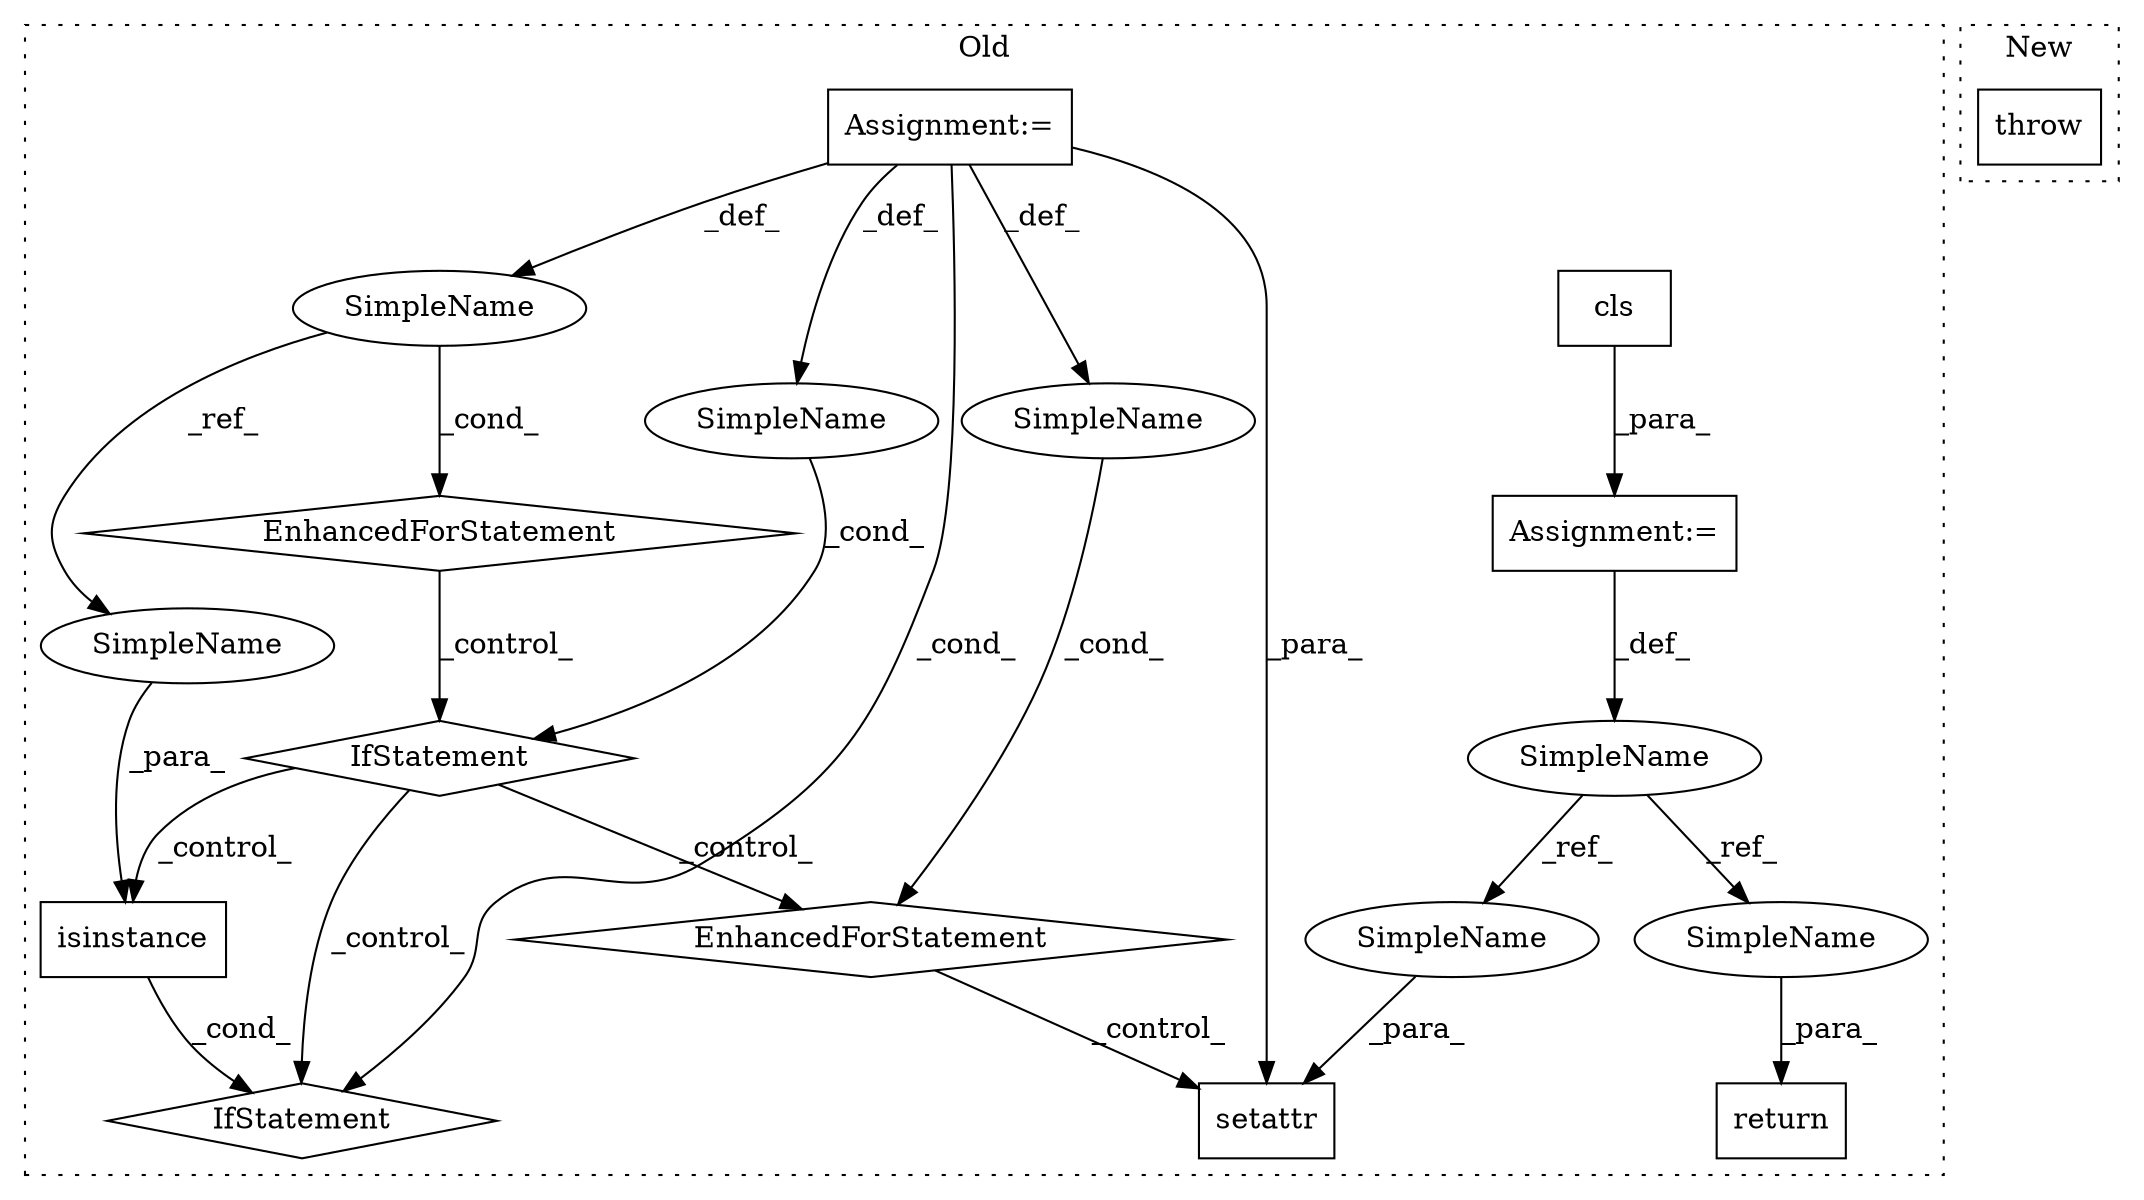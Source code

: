 digraph G {
subgraph cluster0 {
1 [label="cls" a="32" s="2278" l="5" shape="box"];
3 [label="return" a="41" s="2843" l="7" shape="box"];
4 [label="Assignment:=" a="7" s="2277" l="1" shape="box"];
5 [label="SimpleName" a="42" s="2275" l="2" shape="ellipse"];
6 [label="setattr" a="32" s="2769,2812" l="8,1" shape="box"];
7 [label="EnhancedForStatement" a="70" s="2289,2379" l="65,2" shape="diamond"];
8 [label="isinstance" a="32" s="2555,2575" l="11,1" shape="box"];
9 [label="EnhancedForStatement" a="70" s="2630,2705" l="61,2" shape="diamond"];
10 [label="SimpleName" a="42" s="" l="" shape="ellipse"];
11 [label="SimpleName" a="42" s="2358" l="4" shape="ellipse"];
12 [label="SimpleName" a="42" s="2695" l="3" shape="ellipse"];
13 [label="IfStatement" a="25" s="2522,2538" l="4,2" shape="diamond"];
14 [label="Assignment:=" a="7" s="2289,2379" l="65,2" shape="box"];
15 [label="IfStatement" a="25" s="2550,2576" l="4,2" shape="diamond"];
16 [label="SimpleName" a="42" s="2850" l="2" shape="ellipse"];
17 [label="SimpleName" a="42" s="2777" l="2" shape="ellipse"];
18 [label="SimpleName" a="42" s="2566" l="4" shape="ellipse"];
label = "Old";
style="dotted";
}
subgraph cluster1 {
2 [label="throw" a="53" s="630" l="6" shape="box"];
label = "New";
style="dotted";
}
1 -> 4 [label="_para_"];
4 -> 5 [label="_def_"];
5 -> 17 [label="_ref_"];
5 -> 16 [label="_ref_"];
7 -> 13 [label="_control_"];
8 -> 15 [label="_cond_"];
9 -> 6 [label="_control_"];
10 -> 13 [label="_cond_"];
11 -> 18 [label="_ref_"];
11 -> 7 [label="_cond_"];
12 -> 9 [label="_cond_"];
13 -> 9 [label="_control_"];
13 -> 15 [label="_control_"];
13 -> 8 [label="_control_"];
14 -> 6 [label="_para_"];
14 -> 12 [label="_def_"];
14 -> 11 [label="_def_"];
14 -> 10 [label="_def_"];
14 -> 15 [label="_cond_"];
16 -> 3 [label="_para_"];
17 -> 6 [label="_para_"];
18 -> 8 [label="_para_"];
}